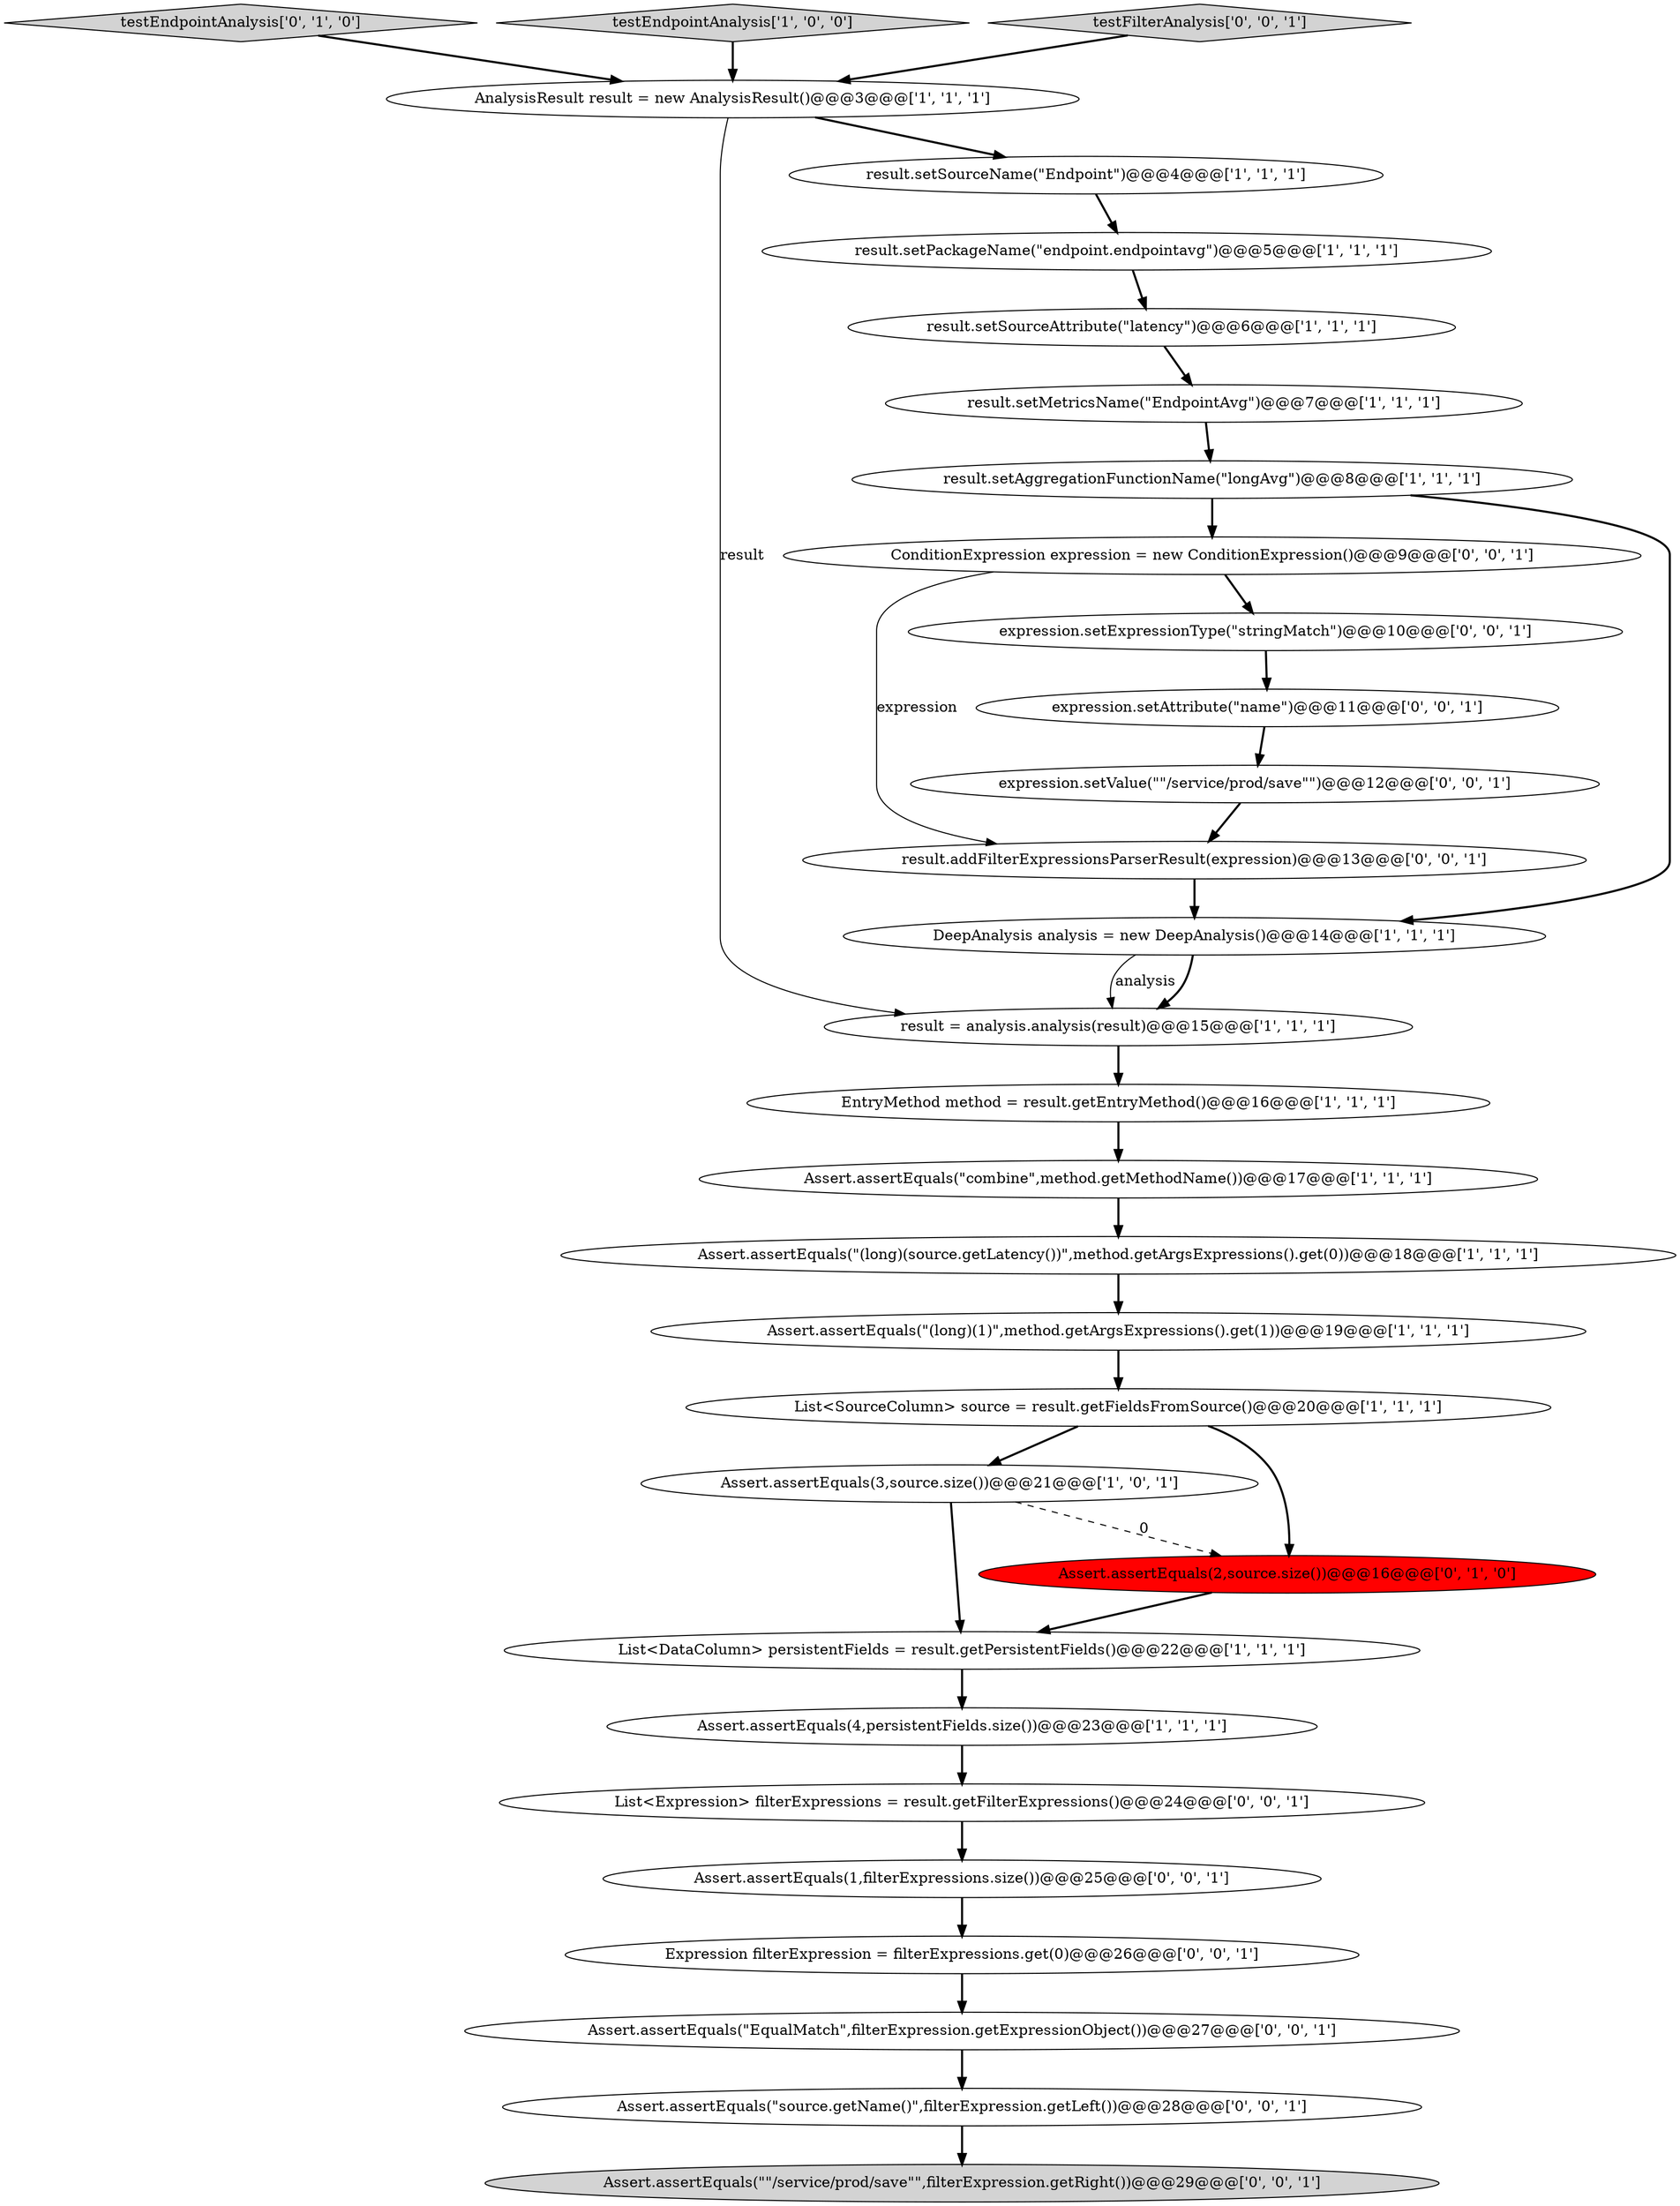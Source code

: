 digraph {
16 [style = filled, label = "Assert.assertEquals(4,persistentFields.size())@@@23@@@['1', '1', '1']", fillcolor = white, shape = ellipse image = "AAA0AAABBB1BBB"];
18 [style = filled, label = "testEndpointAnalysis['0', '1', '0']", fillcolor = lightgray, shape = diamond image = "AAA0AAABBB2BBB"];
13 [style = filled, label = "testEndpointAnalysis['1', '0', '0']", fillcolor = lightgray, shape = diamond image = "AAA0AAABBB1BBB"];
11 [style = filled, label = "Assert.assertEquals(3,source.size())@@@21@@@['1', '0', '1']", fillcolor = white, shape = ellipse image = "AAA0AAABBB1BBB"];
25 [style = filled, label = "Assert.assertEquals(\"\"/service/prod/save\"\",filterExpression.getRight())@@@29@@@['0', '0', '1']", fillcolor = lightgray, shape = ellipse image = "AAA0AAABBB3BBB"];
14 [style = filled, label = "Assert.assertEquals(\"combine\",method.getMethodName())@@@17@@@['1', '1', '1']", fillcolor = white, shape = ellipse image = "AAA0AAABBB1BBB"];
19 [style = filled, label = "testFilterAnalysis['0', '0', '1']", fillcolor = lightgray, shape = diamond image = "AAA0AAABBB3BBB"];
5 [style = filled, label = "result.setPackageName(\"endpoint.endpointavg\")@@@5@@@['1', '1', '1']", fillcolor = white, shape = ellipse image = "AAA0AAABBB1BBB"];
4 [style = filled, label = "Assert.assertEquals(\"(long)(1)\",method.getArgsExpressions().get(1))@@@19@@@['1', '1', '1']", fillcolor = white, shape = ellipse image = "AAA0AAABBB1BBB"];
7 [style = filled, label = "EntryMethod method = result.getEntryMethod()@@@16@@@['1', '1', '1']", fillcolor = white, shape = ellipse image = "AAA0AAABBB1BBB"];
26 [style = filled, label = "Assert.assertEquals(\"source.getName()\",filterExpression.getLeft())@@@28@@@['0', '0', '1']", fillcolor = white, shape = ellipse image = "AAA0AAABBB3BBB"];
12 [style = filled, label = "Assert.assertEquals(\"(long)(source.getLatency())\",method.getArgsExpressions().get(0))@@@18@@@['1', '1', '1']", fillcolor = white, shape = ellipse image = "AAA0AAABBB1BBB"];
10 [style = filled, label = "DeepAnalysis analysis = new DeepAnalysis()@@@14@@@['1', '1', '1']", fillcolor = white, shape = ellipse image = "AAA0AAABBB1BBB"];
17 [style = filled, label = "Assert.assertEquals(2,source.size())@@@16@@@['0', '1', '0']", fillcolor = red, shape = ellipse image = "AAA1AAABBB2BBB"];
29 [style = filled, label = "expression.setAttribute(\"name\")@@@11@@@['0', '0', '1']", fillcolor = white, shape = ellipse image = "AAA0AAABBB3BBB"];
2 [style = filled, label = "result = analysis.analysis(result)@@@15@@@['1', '1', '1']", fillcolor = white, shape = ellipse image = "AAA0AAABBB1BBB"];
15 [style = filled, label = "result.setAggregationFunctionName(\"longAvg\")@@@8@@@['1', '1', '1']", fillcolor = white, shape = ellipse image = "AAA0AAABBB1BBB"];
21 [style = filled, label = "Assert.assertEquals(1,filterExpressions.size())@@@25@@@['0', '0', '1']", fillcolor = white, shape = ellipse image = "AAA0AAABBB3BBB"];
8 [style = filled, label = "List<SourceColumn> source = result.getFieldsFromSource()@@@20@@@['1', '1', '1']", fillcolor = white, shape = ellipse image = "AAA0AAABBB1BBB"];
20 [style = filled, label = "expression.setExpressionType(\"stringMatch\")@@@10@@@['0', '0', '1']", fillcolor = white, shape = ellipse image = "AAA0AAABBB3BBB"];
28 [style = filled, label = "result.addFilterExpressionsParserResult(expression)@@@13@@@['0', '0', '1']", fillcolor = white, shape = ellipse image = "AAA0AAABBB3BBB"];
23 [style = filled, label = "Expression filterExpression = filterExpressions.get(0)@@@26@@@['0', '0', '1']", fillcolor = white, shape = ellipse image = "AAA0AAABBB3BBB"];
6 [style = filled, label = "result.setSourceName(\"Endpoint\")@@@4@@@['1', '1', '1']", fillcolor = white, shape = ellipse image = "AAA0AAABBB1BBB"];
30 [style = filled, label = "expression.setValue(\"\"/service/prod/save\"\")@@@12@@@['0', '0', '1']", fillcolor = white, shape = ellipse image = "AAA0AAABBB3BBB"];
22 [style = filled, label = "ConditionExpression expression = new ConditionExpression()@@@9@@@['0', '0', '1']", fillcolor = white, shape = ellipse image = "AAA0AAABBB3BBB"];
1 [style = filled, label = "result.setMetricsName(\"EndpointAvg\")@@@7@@@['1', '1', '1']", fillcolor = white, shape = ellipse image = "AAA0AAABBB1BBB"];
27 [style = filled, label = "Assert.assertEquals(\"EqualMatch\",filterExpression.getExpressionObject())@@@27@@@['0', '0', '1']", fillcolor = white, shape = ellipse image = "AAA0AAABBB3BBB"];
9 [style = filled, label = "AnalysisResult result = new AnalysisResult()@@@3@@@['1', '1', '1']", fillcolor = white, shape = ellipse image = "AAA0AAABBB1BBB"];
0 [style = filled, label = "result.setSourceAttribute(\"latency\")@@@6@@@['1', '1', '1']", fillcolor = white, shape = ellipse image = "AAA0AAABBB1BBB"];
3 [style = filled, label = "List<DataColumn> persistentFields = result.getPersistentFields()@@@22@@@['1', '1', '1']", fillcolor = white, shape = ellipse image = "AAA0AAABBB1BBB"];
24 [style = filled, label = "List<Expression> filterExpressions = result.getFilterExpressions()@@@24@@@['0', '0', '1']", fillcolor = white, shape = ellipse image = "AAA0AAABBB3BBB"];
15->10 [style = bold, label=""];
28->10 [style = bold, label=""];
23->27 [style = bold, label=""];
29->30 [style = bold, label=""];
20->29 [style = bold, label=""];
1->15 [style = bold, label=""];
16->24 [style = bold, label=""];
26->25 [style = bold, label=""];
9->2 [style = solid, label="result"];
11->17 [style = dashed, label="0"];
3->16 [style = bold, label=""];
15->22 [style = bold, label=""];
9->6 [style = bold, label=""];
7->14 [style = bold, label=""];
8->17 [style = bold, label=""];
6->5 [style = bold, label=""];
30->28 [style = bold, label=""];
27->26 [style = bold, label=""];
5->0 [style = bold, label=""];
12->4 [style = bold, label=""];
11->3 [style = bold, label=""];
22->20 [style = bold, label=""];
24->21 [style = bold, label=""];
19->9 [style = bold, label=""];
0->1 [style = bold, label=""];
14->12 [style = bold, label=""];
18->9 [style = bold, label=""];
17->3 [style = bold, label=""];
4->8 [style = bold, label=""];
10->2 [style = bold, label=""];
13->9 [style = bold, label=""];
10->2 [style = solid, label="analysis"];
2->7 [style = bold, label=""];
8->11 [style = bold, label=""];
22->28 [style = solid, label="expression"];
21->23 [style = bold, label=""];
}
